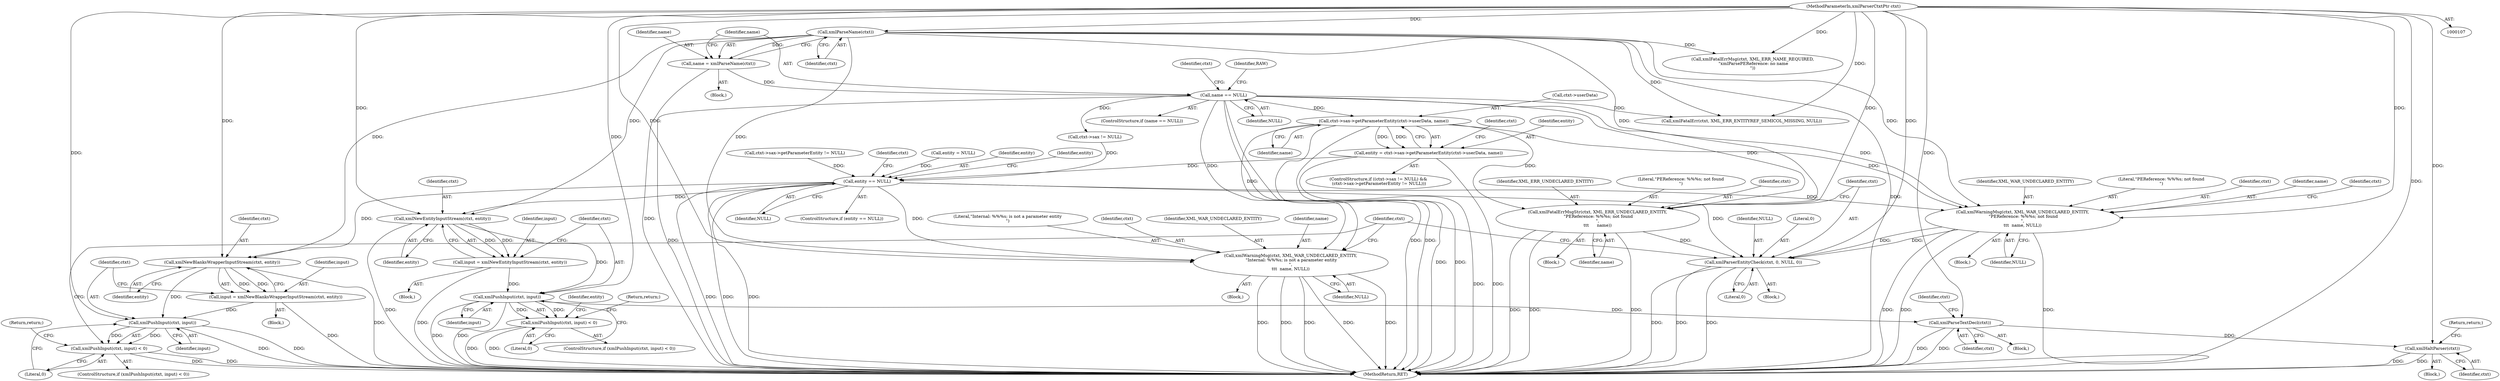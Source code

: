 digraph "0_Android_308396a55280f69ad4112d4f9892f4cbeff042aa@pointer" {
"1000167" [label="(Call,ctxt->sax->getParameterEntity(ctxt->userData, name))"];
"1000127" [label="(Call,name == NULL)"];
"1000122" [label="(Call,name = xmlParseName(ctxt))"];
"1000124" [label="(Call,xmlParseName(ctxt))"];
"1000108" [label="(MethodParameterIn,xmlParserCtxtPtr ctxt)"];
"1000165" [label="(Call,entity = ctxt->sax->getParameterEntity(ctxt->userData, name))"];
"1000180" [label="(Call,entity == NULL)"];
"1000210" [label="(Call,xmlWarningMsg(ctxt, XML_WAR_UNDECLARED_ENTITY,\n \"PEReference: %%%s; not found\n\",\n\t\t\t  name, NULL))"];
"1000221" [label="(Call,xmlParserEntityCheck(ctxt, 0, NULL, 0))"];
"1000241" [label="(Call,xmlWarningMsg(ctxt, XML_WAR_UNDECLARED_ENTITY,\n \"Internal: %%%s; is not a parameter entity\n\",\n\t\t\t  name, NULL))"];
"1000259" [label="(Call,xmlNewBlanksWrapperInputStream(ctxt, entity))"];
"1000257" [label="(Call,input = xmlNewBlanksWrapperInputStream(ctxt, entity))"];
"1000264" [label="(Call,xmlPushInput(ctxt, input))"];
"1000263" [label="(Call,xmlPushInput(ctxt, input) < 0)"];
"1000324" [label="(Call,xmlNewEntityInputStream(ctxt, entity))"];
"1000322" [label="(Call,input = xmlNewEntityInputStream(ctxt, entity))"];
"1000329" [label="(Call,xmlPushInput(ctxt, input))"];
"1000328" [label="(Call,xmlPushInput(ctxt, input) < 0)"];
"1000353" [label="(Call,xmlParseTextDecl(ctxt))"];
"1000362" [label="(Call,xmlHaltParser(ctxt))"];
"1000203" [label="(Call,xmlFatalErrMsgStr(ctxt, XML_ERR_UNDECLARED_ENTITY,\n \"PEReference: %%%s; not found\n\",\n\t\t\t      name))"];
"1000182" [label="(Identifier,NULL)"];
"1000242" [label="(Identifier,ctxt)"];
"1000326" [label="(Identifier,entity)"];
"1000243" [label="(Identifier,XML_WAR_UNDECLARED_ENTITY)"];
"1000128" [label="(Identifier,name)"];
"1000258" [label="(Identifier,input)"];
"1000362" [label="(Call,xmlHaltParser(ctxt))"];
"1000151" [label="(ControlStructure,if ((ctxt->sax != NULL) &&\n (ctxt->sax->getParameterEntity != NULL)))"];
"1000257" [label="(Call,input = xmlNewBlanksWrapperInputStream(ctxt, entity))"];
"1000232" [label="(Identifier,entity)"];
"1000212" [label="(Identifier,XML_WAR_UNDECLARED_ENTITY)"];
"1000270" [label="(Block,)"];
"1000141" [label="(Call,xmlFatalErr(ctxt, XML_ERR_ENTITYREF_SEMICOL_MISSING, NULL))"];
"1000213" [label="(Literal,\"PEReference: %%%s; not found\n\")"];
"1000210" [label="(Call,xmlWarningMsg(ctxt, XML_WAR_UNDECLARED_ENTITY,\n \"PEReference: %%%s; not found\n\",\n\t\t\t  name, NULL))"];
"1000211" [label="(Identifier,ctxt)"];
"1000124" [label="(Call,xmlParseName(ctxt))"];
"1000240" [label="(Block,)"];
"1000265" [label="(Identifier,ctxt)"];
"1000241" [label="(Call,xmlWarningMsg(ctxt, XML_WAR_UNDECLARED_ENTITY,\n \"Internal: %%%s; is not a parameter entity\n\",\n\t\t\t  name, NULL))"];
"1000179" [label="(ControlStructure,if (entity == NULL))"];
"1000132" [label="(Identifier,ctxt)"];
"1000209" [label="(Block,)"];
"1000328" [label="(Call,xmlPushInput(ctxt, input) < 0)"];
"1000352" [label="(Block,)"];
"1000123" [label="(Identifier,name)"];
"1000325" [label="(Identifier,ctxt)"];
"1000126" [label="(ControlStructure,if (name == NULL))"];
"1000367" [label="(Identifier,ctxt)"];
"1000256" [label="(Block,)"];
"1000167" [label="(Call,ctxt->sax->getParameterEntity(ctxt->userData, name))"];
"1000331" [label="(Identifier,input)"];
"1000215" [label="(Identifier,NULL)"];
"1000205" [label="(Identifier,XML_ERR_UNDECLARED_ENTITY)"];
"1000206" [label="(Literal,\"PEReference: %%%s; not found\n\")"];
"1000109" [label="(Block,)"];
"1000171" [label="(Identifier,name)"];
"1000323" [label="(Identifier,input)"];
"1000264" [label="(Call,xmlPushInput(ctxt, input))"];
"1000245" [label="(Identifier,name)"];
"1000168" [label="(Call,ctxt->userData)"];
"1000244" [label="(Literal,\"Internal: %%%s; is not a parameter entity\n\")"];
"1000263" [label="(Call,xmlPushInput(ctxt, input) < 0)"];
"1000260" [label="(Identifier,ctxt)"];
"1000361" [label="(Block,)"];
"1000175" [label="(Identifier,ctxt)"];
"1000370" [label="(MethodReturn,RET)"];
"1000224" [label="(Identifier,NULL)"];
"1000330" [label="(Identifier,ctxt)"];
"1000122" [label="(Call,name = xmlParseName(ctxt))"];
"1000222" [label="(Identifier,ctxt)"];
"1000204" [label="(Identifier,ctxt)"];
"1000108" [label="(MethodParameterIn,xmlParserCtxtPtr ctxt)"];
"1000354" [label="(Identifier,ctxt)"];
"1000183" [label="(Block,)"];
"1000153" [label="(Call,ctxt->sax != NULL)"];
"1000131" [label="(Call,xmlFatalErrMsg(ctxt, XML_ERR_NAME_REQUIRED,\n \"xmlParsePEReference: no name\n\"))"];
"1000127" [label="(Call,name == NULL)"];
"1000329" [label="(Call,xmlPushInput(ctxt, input))"];
"1000338" [label="(Identifier,entity)"];
"1000268" [label="(Return,return;)"];
"1000358" [label="(Identifier,ctxt)"];
"1000259" [label="(Call,xmlNewBlanksWrapperInputStream(ctxt, entity))"];
"1000158" [label="(Call,ctxt->sax->getParameterEntity != NULL)"];
"1000262" [label="(ControlStructure,if (xmlPushInput(ctxt, input) < 0))"];
"1000324" [label="(Call,xmlNewEntityInputStream(ctxt, entity))"];
"1000364" [label="(Return,return;)"];
"1000327" [label="(ControlStructure,if (xmlPushInput(ctxt, input) < 0))"];
"1000166" [label="(Identifier,entity)"];
"1000188" [label="(Identifier,ctxt)"];
"1000221" [label="(Call,xmlParserEntityCheck(ctxt, 0, NULL, 0))"];
"1000246" [label="(Identifier,NULL)"];
"1000267" [label="(Literal,0)"];
"1000223" [label="(Literal,0)"];
"1000332" [label="(Literal,0)"];
"1000180" [label="(Call,entity == NULL)"];
"1000225" [label="(Literal,0)"];
"1000165" [label="(Call,entity = ctxt->sax->getParameterEntity(ctxt->userData, name))"];
"1000353" [label="(Call,xmlParseTextDecl(ctxt))"];
"1000138" [label="(Identifier,RAW)"];
"1000214" [label="(Identifier,name)"];
"1000203" [label="(Call,xmlFatalErrMsgStr(ctxt, XML_ERR_UNDECLARED_ENTITY,\n \"PEReference: %%%s; not found\n\",\n\t\t\t      name))"];
"1000129" [label="(Identifier,NULL)"];
"1000266" [label="(Identifier,input)"];
"1000207" [label="(Identifier,name)"];
"1000125" [label="(Identifier,ctxt)"];
"1000112" [label="(Call,entity = NULL)"];
"1000322" [label="(Call,input = xmlNewEntityInputStream(ctxt, entity))"];
"1000202" [label="(Block,)"];
"1000261" [label="(Identifier,entity)"];
"1000218" [label="(Identifier,ctxt)"];
"1000333" [label="(Return,return;)"];
"1000363" [label="(Identifier,ctxt)"];
"1000181" [label="(Identifier,entity)"];
"1000167" -> "1000165"  [label="AST: "];
"1000167" -> "1000171"  [label="CFG: "];
"1000168" -> "1000167"  [label="AST: "];
"1000171" -> "1000167"  [label="AST: "];
"1000165" -> "1000167"  [label="CFG: "];
"1000167" -> "1000370"  [label="DDG: "];
"1000167" -> "1000370"  [label="DDG: "];
"1000167" -> "1000165"  [label="DDG: "];
"1000167" -> "1000165"  [label="DDG: "];
"1000127" -> "1000167"  [label="DDG: "];
"1000167" -> "1000203"  [label="DDG: "];
"1000167" -> "1000210"  [label="DDG: "];
"1000167" -> "1000241"  [label="DDG: "];
"1000127" -> "1000126"  [label="AST: "];
"1000127" -> "1000129"  [label="CFG: "];
"1000128" -> "1000127"  [label="AST: "];
"1000129" -> "1000127"  [label="AST: "];
"1000132" -> "1000127"  [label="CFG: "];
"1000138" -> "1000127"  [label="CFG: "];
"1000127" -> "1000370"  [label="DDG: "];
"1000127" -> "1000370"  [label="DDG: "];
"1000127" -> "1000370"  [label="DDG: "];
"1000122" -> "1000127"  [label="DDG: "];
"1000127" -> "1000141"  [label="DDG: "];
"1000127" -> "1000153"  [label="DDG: "];
"1000127" -> "1000203"  [label="DDG: "];
"1000127" -> "1000210"  [label="DDG: "];
"1000127" -> "1000241"  [label="DDG: "];
"1000122" -> "1000109"  [label="AST: "];
"1000122" -> "1000124"  [label="CFG: "];
"1000123" -> "1000122"  [label="AST: "];
"1000124" -> "1000122"  [label="AST: "];
"1000128" -> "1000122"  [label="CFG: "];
"1000122" -> "1000370"  [label="DDG: "];
"1000124" -> "1000122"  [label="DDG: "];
"1000124" -> "1000125"  [label="CFG: "];
"1000125" -> "1000124"  [label="AST: "];
"1000124" -> "1000370"  [label="DDG: "];
"1000108" -> "1000124"  [label="DDG: "];
"1000124" -> "1000131"  [label="DDG: "];
"1000124" -> "1000141"  [label="DDG: "];
"1000124" -> "1000203"  [label="DDG: "];
"1000124" -> "1000210"  [label="DDG: "];
"1000124" -> "1000241"  [label="DDG: "];
"1000124" -> "1000259"  [label="DDG: "];
"1000124" -> "1000324"  [label="DDG: "];
"1000108" -> "1000107"  [label="AST: "];
"1000108" -> "1000370"  [label="DDG: "];
"1000108" -> "1000131"  [label="DDG: "];
"1000108" -> "1000141"  [label="DDG: "];
"1000108" -> "1000203"  [label="DDG: "];
"1000108" -> "1000210"  [label="DDG: "];
"1000108" -> "1000221"  [label="DDG: "];
"1000108" -> "1000241"  [label="DDG: "];
"1000108" -> "1000259"  [label="DDG: "];
"1000108" -> "1000264"  [label="DDG: "];
"1000108" -> "1000324"  [label="DDG: "];
"1000108" -> "1000329"  [label="DDG: "];
"1000108" -> "1000353"  [label="DDG: "];
"1000108" -> "1000362"  [label="DDG: "];
"1000165" -> "1000151"  [label="AST: "];
"1000166" -> "1000165"  [label="AST: "];
"1000175" -> "1000165"  [label="CFG: "];
"1000165" -> "1000370"  [label="DDG: "];
"1000165" -> "1000370"  [label="DDG: "];
"1000165" -> "1000180"  [label="DDG: "];
"1000180" -> "1000179"  [label="AST: "];
"1000180" -> "1000182"  [label="CFG: "];
"1000181" -> "1000180"  [label="AST: "];
"1000182" -> "1000180"  [label="AST: "];
"1000188" -> "1000180"  [label="CFG: "];
"1000232" -> "1000180"  [label="CFG: "];
"1000180" -> "1000370"  [label="DDG: "];
"1000180" -> "1000370"  [label="DDG: "];
"1000180" -> "1000370"  [label="DDG: "];
"1000112" -> "1000180"  [label="DDG: "];
"1000158" -> "1000180"  [label="DDG: "];
"1000153" -> "1000180"  [label="DDG: "];
"1000180" -> "1000210"  [label="DDG: "];
"1000180" -> "1000221"  [label="DDG: "];
"1000180" -> "1000241"  [label="DDG: "];
"1000180" -> "1000259"  [label="DDG: "];
"1000180" -> "1000324"  [label="DDG: "];
"1000210" -> "1000209"  [label="AST: "];
"1000210" -> "1000215"  [label="CFG: "];
"1000211" -> "1000210"  [label="AST: "];
"1000212" -> "1000210"  [label="AST: "];
"1000213" -> "1000210"  [label="AST: "];
"1000214" -> "1000210"  [label="AST: "];
"1000215" -> "1000210"  [label="AST: "];
"1000218" -> "1000210"  [label="CFG: "];
"1000210" -> "1000370"  [label="DDG: "];
"1000210" -> "1000370"  [label="DDG: "];
"1000210" -> "1000370"  [label="DDG: "];
"1000210" -> "1000221"  [label="DDG: "];
"1000210" -> "1000221"  [label="DDG: "];
"1000221" -> "1000183"  [label="AST: "];
"1000221" -> "1000225"  [label="CFG: "];
"1000222" -> "1000221"  [label="AST: "];
"1000223" -> "1000221"  [label="AST: "];
"1000224" -> "1000221"  [label="AST: "];
"1000225" -> "1000221"  [label="AST: "];
"1000367" -> "1000221"  [label="CFG: "];
"1000221" -> "1000370"  [label="DDG: "];
"1000221" -> "1000370"  [label="DDG: "];
"1000221" -> "1000370"  [label="DDG: "];
"1000203" -> "1000221"  [label="DDG: "];
"1000241" -> "1000240"  [label="AST: "];
"1000241" -> "1000246"  [label="CFG: "];
"1000242" -> "1000241"  [label="AST: "];
"1000243" -> "1000241"  [label="AST: "];
"1000244" -> "1000241"  [label="AST: "];
"1000245" -> "1000241"  [label="AST: "];
"1000246" -> "1000241"  [label="AST: "];
"1000367" -> "1000241"  [label="CFG: "];
"1000241" -> "1000370"  [label="DDG: "];
"1000241" -> "1000370"  [label="DDG: "];
"1000241" -> "1000370"  [label="DDG: "];
"1000241" -> "1000370"  [label="DDG: "];
"1000241" -> "1000370"  [label="DDG: "];
"1000259" -> "1000257"  [label="AST: "];
"1000259" -> "1000261"  [label="CFG: "];
"1000260" -> "1000259"  [label="AST: "];
"1000261" -> "1000259"  [label="AST: "];
"1000257" -> "1000259"  [label="CFG: "];
"1000259" -> "1000370"  [label="DDG: "];
"1000259" -> "1000257"  [label="DDG: "];
"1000259" -> "1000257"  [label="DDG: "];
"1000259" -> "1000264"  [label="DDG: "];
"1000257" -> "1000256"  [label="AST: "];
"1000258" -> "1000257"  [label="AST: "];
"1000265" -> "1000257"  [label="CFG: "];
"1000257" -> "1000370"  [label="DDG: "];
"1000257" -> "1000264"  [label="DDG: "];
"1000264" -> "1000263"  [label="AST: "];
"1000264" -> "1000266"  [label="CFG: "];
"1000265" -> "1000264"  [label="AST: "];
"1000266" -> "1000264"  [label="AST: "];
"1000267" -> "1000264"  [label="CFG: "];
"1000264" -> "1000370"  [label="DDG: "];
"1000264" -> "1000370"  [label="DDG: "];
"1000264" -> "1000263"  [label="DDG: "];
"1000264" -> "1000263"  [label="DDG: "];
"1000263" -> "1000262"  [label="AST: "];
"1000263" -> "1000267"  [label="CFG: "];
"1000267" -> "1000263"  [label="AST: "];
"1000268" -> "1000263"  [label="CFG: "];
"1000367" -> "1000263"  [label="CFG: "];
"1000263" -> "1000370"  [label="DDG: "];
"1000263" -> "1000370"  [label="DDG: "];
"1000324" -> "1000322"  [label="AST: "];
"1000324" -> "1000326"  [label="CFG: "];
"1000325" -> "1000324"  [label="AST: "];
"1000326" -> "1000324"  [label="AST: "];
"1000322" -> "1000324"  [label="CFG: "];
"1000324" -> "1000370"  [label="DDG: "];
"1000324" -> "1000322"  [label="DDG: "];
"1000324" -> "1000322"  [label="DDG: "];
"1000324" -> "1000329"  [label="DDG: "];
"1000322" -> "1000270"  [label="AST: "];
"1000323" -> "1000322"  [label="AST: "];
"1000330" -> "1000322"  [label="CFG: "];
"1000322" -> "1000370"  [label="DDG: "];
"1000322" -> "1000329"  [label="DDG: "];
"1000329" -> "1000328"  [label="AST: "];
"1000329" -> "1000331"  [label="CFG: "];
"1000330" -> "1000329"  [label="AST: "];
"1000331" -> "1000329"  [label="AST: "];
"1000332" -> "1000329"  [label="CFG: "];
"1000329" -> "1000370"  [label="DDG: "];
"1000329" -> "1000370"  [label="DDG: "];
"1000329" -> "1000328"  [label="DDG: "];
"1000329" -> "1000328"  [label="DDG: "];
"1000329" -> "1000353"  [label="DDG: "];
"1000328" -> "1000327"  [label="AST: "];
"1000328" -> "1000332"  [label="CFG: "];
"1000332" -> "1000328"  [label="AST: "];
"1000333" -> "1000328"  [label="CFG: "];
"1000338" -> "1000328"  [label="CFG: "];
"1000328" -> "1000370"  [label="DDG: "];
"1000328" -> "1000370"  [label="DDG: "];
"1000353" -> "1000352"  [label="AST: "];
"1000353" -> "1000354"  [label="CFG: "];
"1000354" -> "1000353"  [label="AST: "];
"1000358" -> "1000353"  [label="CFG: "];
"1000353" -> "1000370"  [label="DDG: "];
"1000353" -> "1000370"  [label="DDG: "];
"1000353" -> "1000362"  [label="DDG: "];
"1000362" -> "1000361"  [label="AST: "];
"1000362" -> "1000363"  [label="CFG: "];
"1000363" -> "1000362"  [label="AST: "];
"1000364" -> "1000362"  [label="CFG: "];
"1000362" -> "1000370"  [label="DDG: "];
"1000362" -> "1000370"  [label="DDG: "];
"1000203" -> "1000202"  [label="AST: "];
"1000203" -> "1000207"  [label="CFG: "];
"1000204" -> "1000203"  [label="AST: "];
"1000205" -> "1000203"  [label="AST: "];
"1000206" -> "1000203"  [label="AST: "];
"1000207" -> "1000203"  [label="AST: "];
"1000222" -> "1000203"  [label="CFG: "];
"1000203" -> "1000370"  [label="DDG: "];
"1000203" -> "1000370"  [label="DDG: "];
"1000203" -> "1000370"  [label="DDG: "];
}
